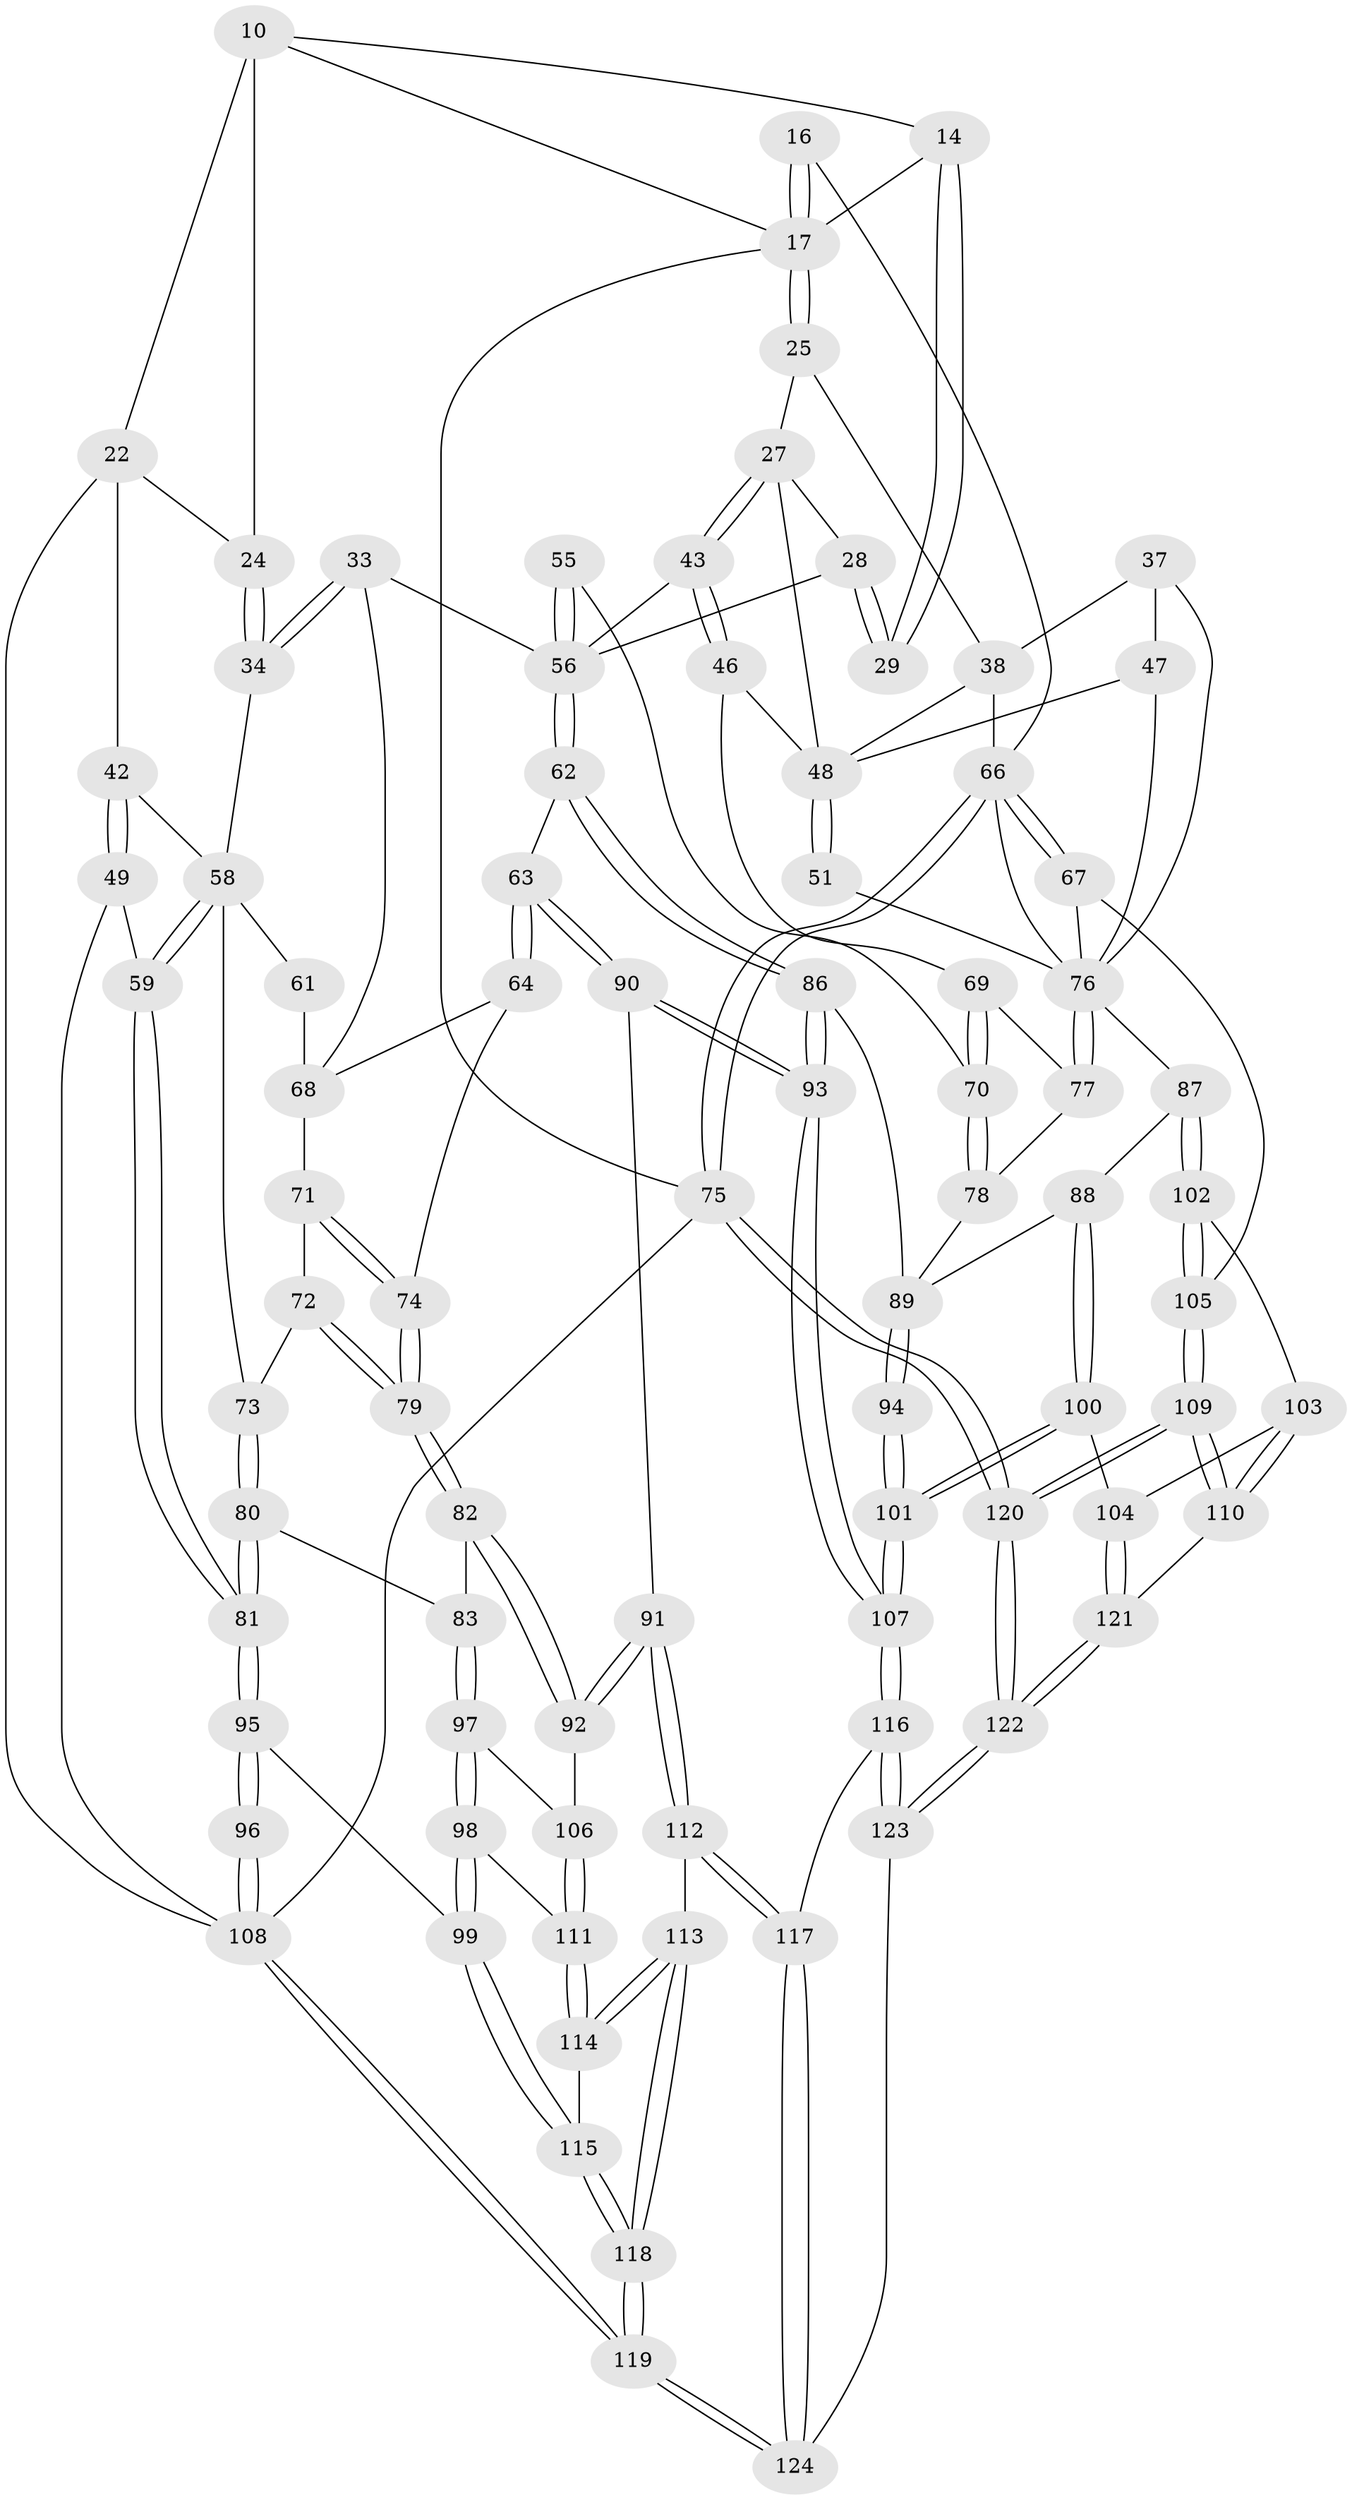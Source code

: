 // original degree distribution, {3: 0.016129032258064516, 4: 0.24193548387096775, 6: 0.22580645161290322, 5: 0.5161290322580645}
// Generated by graph-tools (version 1.1) at 2025/07/03/04/25 22:07:01]
// undirected, 86 vertices, 206 edges
graph export_dot {
graph [start="1"]
  node [color=gray90,style=filled];
  10 [pos="+0.3962978416796194+0.14540426842268667",super="+2+8"];
  14 [pos="+0.41778664910854285+0.15230789668204844",super="+13"];
  16 [pos="+0.8441135728875415+0.11901805401929912",super="+15"];
  17 [pos="+0.6925934045308239+0.18594920607575022",super="+12+4"];
  22 [pos="+0+0.23369567061601065",super="+21+9"];
  24 [pos="+0.28579627492293697+0.2496197744522034",super="+11"];
  25 [pos="+0.701955900280362+0.2734083985353369"];
  27 [pos="+0.6706566642566127+0.32863292143084705",super="+26"];
  28 [pos="+0.5663253227717269+0.33283011388465494"];
  29 [pos="+0.5379894759614633+0.28150559363193434"];
  33 [pos="+0.4157770823041242+0.41377447222395025"];
  34 [pos="+0.2942953571099351+0.3177953244376612"];
  37 [pos="+0.9334814805571796+0.373618039665931"];
  38 [pos="+0.8858193348254607+0.3758783151435708",super="+30"];
  42 [pos="+0.14863620684394832+0.40123018322757337"];
  43 [pos="+0.6806069175346164+0.47142600206779683"];
  46 [pos="+0.779421607379053+0.5302940836427398"];
  47 [pos="+0.924235845941627+0.488627548600975"];
  48 [pos="+0.8981581342696433+0.48172856555899407",super="+45"];
  49 [pos="+0+0.5341738661244416"];
  51 [pos="+0.8260682406341191+0.5578351659281814"];
  55 [pos="+0.5966485388113757+0.5954634031799985"];
  56 [pos="+0.5421079554352638+0.6043087722215709",super="+32+31+44"];
  58 [pos="+0.1887167505146595+0.5195397986384661",super="+57"];
  59 [pos="+0+0.5410968255932249"];
  61 [pos="+0.27492720448706914+0.5211930509480617"];
  62 [pos="+0.51439044807921+0.6218603311336387"];
  63 [pos="+0.4781034984783475+0.6276837548020302"];
  64 [pos="+0.42664343737837784+0.6085986373527976"];
  66 [pos="+1+0.7279513984948827",super="+35+20"];
  67 [pos="+0.9880041645815179+0.7184816915407609"];
  68 [pos="+0.3047847786413252+0.5635162727598165",super="+65+60"];
  69 [pos="+0.7658618758458146+0.5442079757559947"];
  70 [pos="+0.6074824265567353+0.6026602177688686"];
  71 [pos="+0.3069573276017106+0.573840262251208"];
  72 [pos="+0.22338300197325645+0.6122296479446224"];
  73 [pos="+0.19889296540860493+0.6027811618621478"];
  74 [pos="+0.35099178670556486+0.6484365055489184"];
  75 [pos="+1+1",super="+5"];
  76 [pos="+0.7705917703133365+0.682471982260095",super="+54+52+36"];
  77 [pos="+0.721587798999267+0.6249956072243764"];
  78 [pos="+0.6412911256090841+0.6383459402950532"];
  79 [pos="+0.3295111704489151+0.6714644941206194"];
  80 [pos="+0.1620968145750906+0.6612277310461673"];
  81 [pos="+0.11149360353691112+0.6772715217837482"];
  82 [pos="+0.3265589785937141+0.686232361030109"];
  83 [pos="+0.19815528636870083+0.7049463930667612"];
  86 [pos="+0.5594757463032851+0.7306493048421655"];
  87 [pos="+0.7293219336587958+0.7161377284126077"];
  88 [pos="+0.6958707058371966+0.7151838991810625"];
  89 [pos="+0.6691354104626672+0.6974818979829657",super="+85"];
  90 [pos="+0.44872424672851813+0.790290570383915"];
  91 [pos="+0.40488995277610973+0.7945179265679158"];
  92 [pos="+0.32997171718694496+0.7333320630048678"];
  93 [pos="+0.526782750453012+0.8356355360008487"];
  94 [pos="+0.6270532354931567+0.7455502737098517"];
  95 [pos="+0.07594903601232399+0.807235200911129"];
  96 [pos="+0+0.923735242022477"];
  97 [pos="+0.20388390197564993+0.7300766273516154"];
  98 [pos="+0.16462156259415428+0.7992148371206197"];
  99 [pos="+0.1223964406110163+0.8237033975777893"];
  100 [pos="+0.6570614845142074+0.8514281366502618"];
  101 [pos="+0.6330289580221131+0.8518615622983756"];
  102 [pos="+0.7515305727957103+0.7742626752438169"];
  103 [pos="+0.7428488505323879+0.7896759219021094"];
  104 [pos="+0.666552473361843+0.8540815748611598"];
  105 [pos="+0.9404044728408272+0.7701230121984721"];
  106 [pos="+0.27805936259277436+0.7743163967909048"];
  107 [pos="+0.5551415472331903+0.8757006145252608"];
  108 [pos="+0+1",super="+6+50"];
  109 [pos="+0.8724370322082027+0.8806329717382957"];
  110 [pos="+0.8396502952148477+0.8840724150054576"];
  111 [pos="+0.2654493103317306+0.8043314577455802"];
  112 [pos="+0.33628596372027575+0.9127878367559403"];
  113 [pos="+0.3155600150410812+0.9050130495585554"];
  114 [pos="+0.26685766535549743+0.8149334630811209"];
  115 [pos="+0.17006868648976417+0.8902284680796753"];
  116 [pos="+0.5546021894936208+0.8773941625013302"];
  117 [pos="+0.34787475733172385+0.9319467365577625"];
  118 [pos="+0.18575116454230922+0.9334498227233101"];
  119 [pos="+0+1"];
  120 [pos="+0.9963335245986031+1"];
  121 [pos="+0.7364417164674233+0.909575801683893"];
  122 [pos="+0.6817168593273136+1"];
  123 [pos="+0.5388281471102305+1"];
  124 [pos="+0.4051020445906139+1"];
  10 -- 14;
  10 -- 24 [weight=2];
  10 -- 17;
  10 -- 22;
  14 -- 29 [weight=2];
  14 -- 29;
  14 -- 17;
  16 -- 17 [weight=2];
  16 -- 17;
  16 -- 66 [weight=2];
  17 -- 25;
  17 -- 25;
  17 -- 75;
  22 -- 42;
  22 -- 108 [weight=2];
  22 -- 24;
  24 -- 34;
  24 -- 34;
  25 -- 27;
  25 -- 38;
  27 -- 28;
  27 -- 43;
  27 -- 43;
  27 -- 48;
  28 -- 29;
  28 -- 29;
  28 -- 56;
  33 -- 34;
  33 -- 34;
  33 -- 56;
  33 -- 68;
  34 -- 58;
  37 -- 38;
  37 -- 47;
  37 -- 76;
  38 -- 66;
  38 -- 48;
  42 -- 49;
  42 -- 49;
  42 -- 58;
  43 -- 46;
  43 -- 46;
  43 -- 56;
  46 -- 69;
  46 -- 48;
  47 -- 48;
  47 -- 76;
  48 -- 51 [weight=2];
  48 -- 51;
  49 -- 59;
  49 -- 108;
  51 -- 76;
  55 -- 56 [weight=2];
  55 -- 56;
  55 -- 70;
  56 -- 62;
  56 -- 62;
  58 -- 59;
  58 -- 59;
  58 -- 73;
  58 -- 61;
  59 -- 81;
  59 -- 81;
  61 -- 68 [weight=2];
  62 -- 63;
  62 -- 86;
  62 -- 86;
  63 -- 64;
  63 -- 64;
  63 -- 90;
  63 -- 90;
  64 -- 74;
  64 -- 68;
  66 -- 67;
  66 -- 67;
  66 -- 75 [weight=2];
  66 -- 75;
  66 -- 76;
  67 -- 105;
  67 -- 76;
  68 -- 71;
  69 -- 70;
  69 -- 70;
  69 -- 77;
  70 -- 78;
  70 -- 78;
  71 -- 72;
  71 -- 74;
  71 -- 74;
  72 -- 73;
  72 -- 79;
  72 -- 79;
  73 -- 80;
  73 -- 80;
  74 -- 79;
  74 -- 79;
  75 -- 120;
  75 -- 120;
  75 -- 108 [weight=2];
  76 -- 77;
  76 -- 77;
  76 -- 87;
  77 -- 78;
  78 -- 89;
  79 -- 82;
  79 -- 82;
  80 -- 81;
  80 -- 81;
  80 -- 83;
  81 -- 95;
  81 -- 95;
  82 -- 83;
  82 -- 92;
  82 -- 92;
  83 -- 97;
  83 -- 97;
  86 -- 93;
  86 -- 93;
  86 -- 89;
  87 -- 88;
  87 -- 102;
  87 -- 102;
  88 -- 89;
  88 -- 100;
  88 -- 100;
  89 -- 94 [weight=2];
  89 -- 94;
  90 -- 91;
  90 -- 93;
  90 -- 93;
  91 -- 92;
  91 -- 92;
  91 -- 112;
  91 -- 112;
  92 -- 106;
  93 -- 107;
  93 -- 107;
  94 -- 101;
  94 -- 101;
  95 -- 96;
  95 -- 96;
  95 -- 99;
  96 -- 108 [weight=2];
  96 -- 108;
  97 -- 98;
  97 -- 98;
  97 -- 106;
  98 -- 99;
  98 -- 99;
  98 -- 111;
  99 -- 115;
  99 -- 115;
  100 -- 101;
  100 -- 101;
  100 -- 104;
  101 -- 107;
  101 -- 107;
  102 -- 103;
  102 -- 105;
  102 -- 105;
  103 -- 104;
  103 -- 110;
  103 -- 110;
  104 -- 121;
  104 -- 121;
  105 -- 109;
  105 -- 109;
  106 -- 111;
  106 -- 111;
  107 -- 116;
  107 -- 116;
  108 -- 119;
  108 -- 119;
  109 -- 110;
  109 -- 110;
  109 -- 120;
  109 -- 120;
  110 -- 121;
  111 -- 114;
  111 -- 114;
  112 -- 113;
  112 -- 117;
  112 -- 117;
  113 -- 114;
  113 -- 114;
  113 -- 118;
  113 -- 118;
  114 -- 115;
  115 -- 118;
  115 -- 118;
  116 -- 117;
  116 -- 123;
  116 -- 123;
  117 -- 124;
  117 -- 124;
  118 -- 119;
  118 -- 119;
  119 -- 124;
  119 -- 124;
  120 -- 122;
  120 -- 122;
  121 -- 122;
  121 -- 122;
  122 -- 123;
  122 -- 123;
  123 -- 124;
}
